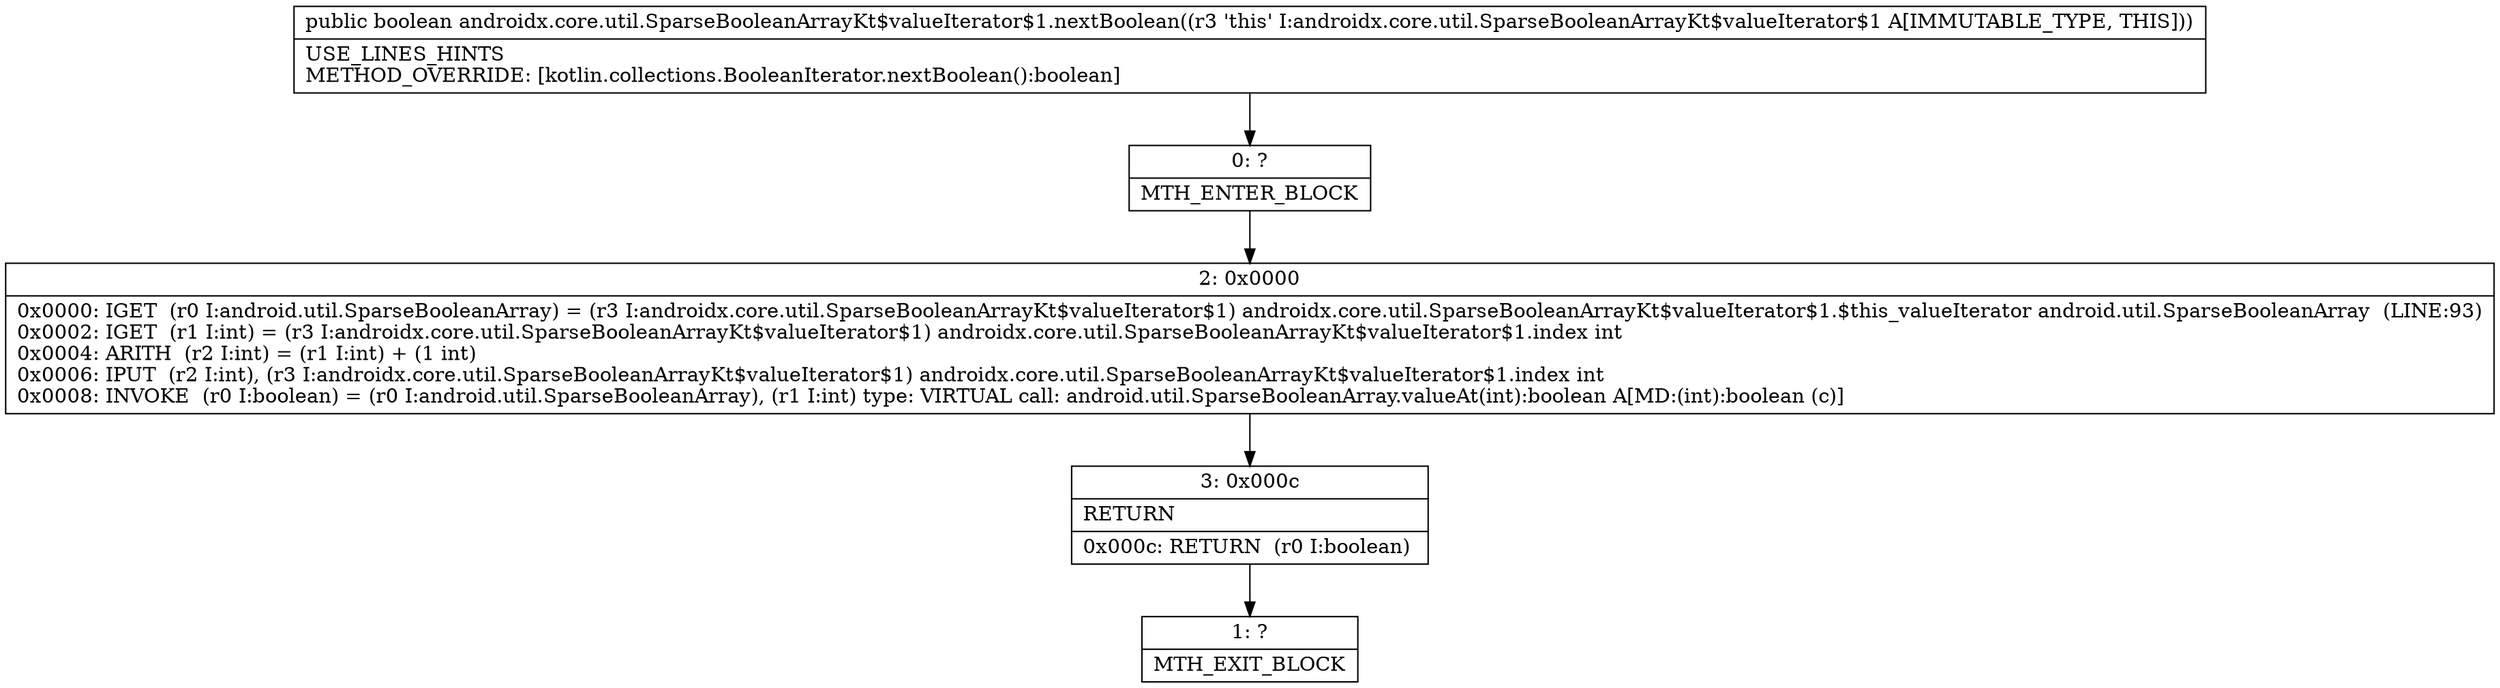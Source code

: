digraph "CFG forandroidx.core.util.SparseBooleanArrayKt$valueIterator$1.nextBoolean()Z" {
Node_0 [shape=record,label="{0\:\ ?|MTH_ENTER_BLOCK\l}"];
Node_2 [shape=record,label="{2\:\ 0x0000|0x0000: IGET  (r0 I:android.util.SparseBooleanArray) = (r3 I:androidx.core.util.SparseBooleanArrayKt$valueIterator$1) androidx.core.util.SparseBooleanArrayKt$valueIterator$1.$this_valueIterator android.util.SparseBooleanArray  (LINE:93)\l0x0002: IGET  (r1 I:int) = (r3 I:androidx.core.util.SparseBooleanArrayKt$valueIterator$1) androidx.core.util.SparseBooleanArrayKt$valueIterator$1.index int \l0x0004: ARITH  (r2 I:int) = (r1 I:int) + (1 int) \l0x0006: IPUT  (r2 I:int), (r3 I:androidx.core.util.SparseBooleanArrayKt$valueIterator$1) androidx.core.util.SparseBooleanArrayKt$valueIterator$1.index int \l0x0008: INVOKE  (r0 I:boolean) = (r0 I:android.util.SparseBooleanArray), (r1 I:int) type: VIRTUAL call: android.util.SparseBooleanArray.valueAt(int):boolean A[MD:(int):boolean (c)]\l}"];
Node_3 [shape=record,label="{3\:\ 0x000c|RETURN\l|0x000c: RETURN  (r0 I:boolean) \l}"];
Node_1 [shape=record,label="{1\:\ ?|MTH_EXIT_BLOCK\l}"];
MethodNode[shape=record,label="{public boolean androidx.core.util.SparseBooleanArrayKt$valueIterator$1.nextBoolean((r3 'this' I:androidx.core.util.SparseBooleanArrayKt$valueIterator$1 A[IMMUTABLE_TYPE, THIS]))  | USE_LINES_HINTS\lMETHOD_OVERRIDE: [kotlin.collections.BooleanIterator.nextBoolean():boolean]\l}"];
MethodNode -> Node_0;Node_0 -> Node_2;
Node_2 -> Node_3;
Node_3 -> Node_1;
}


